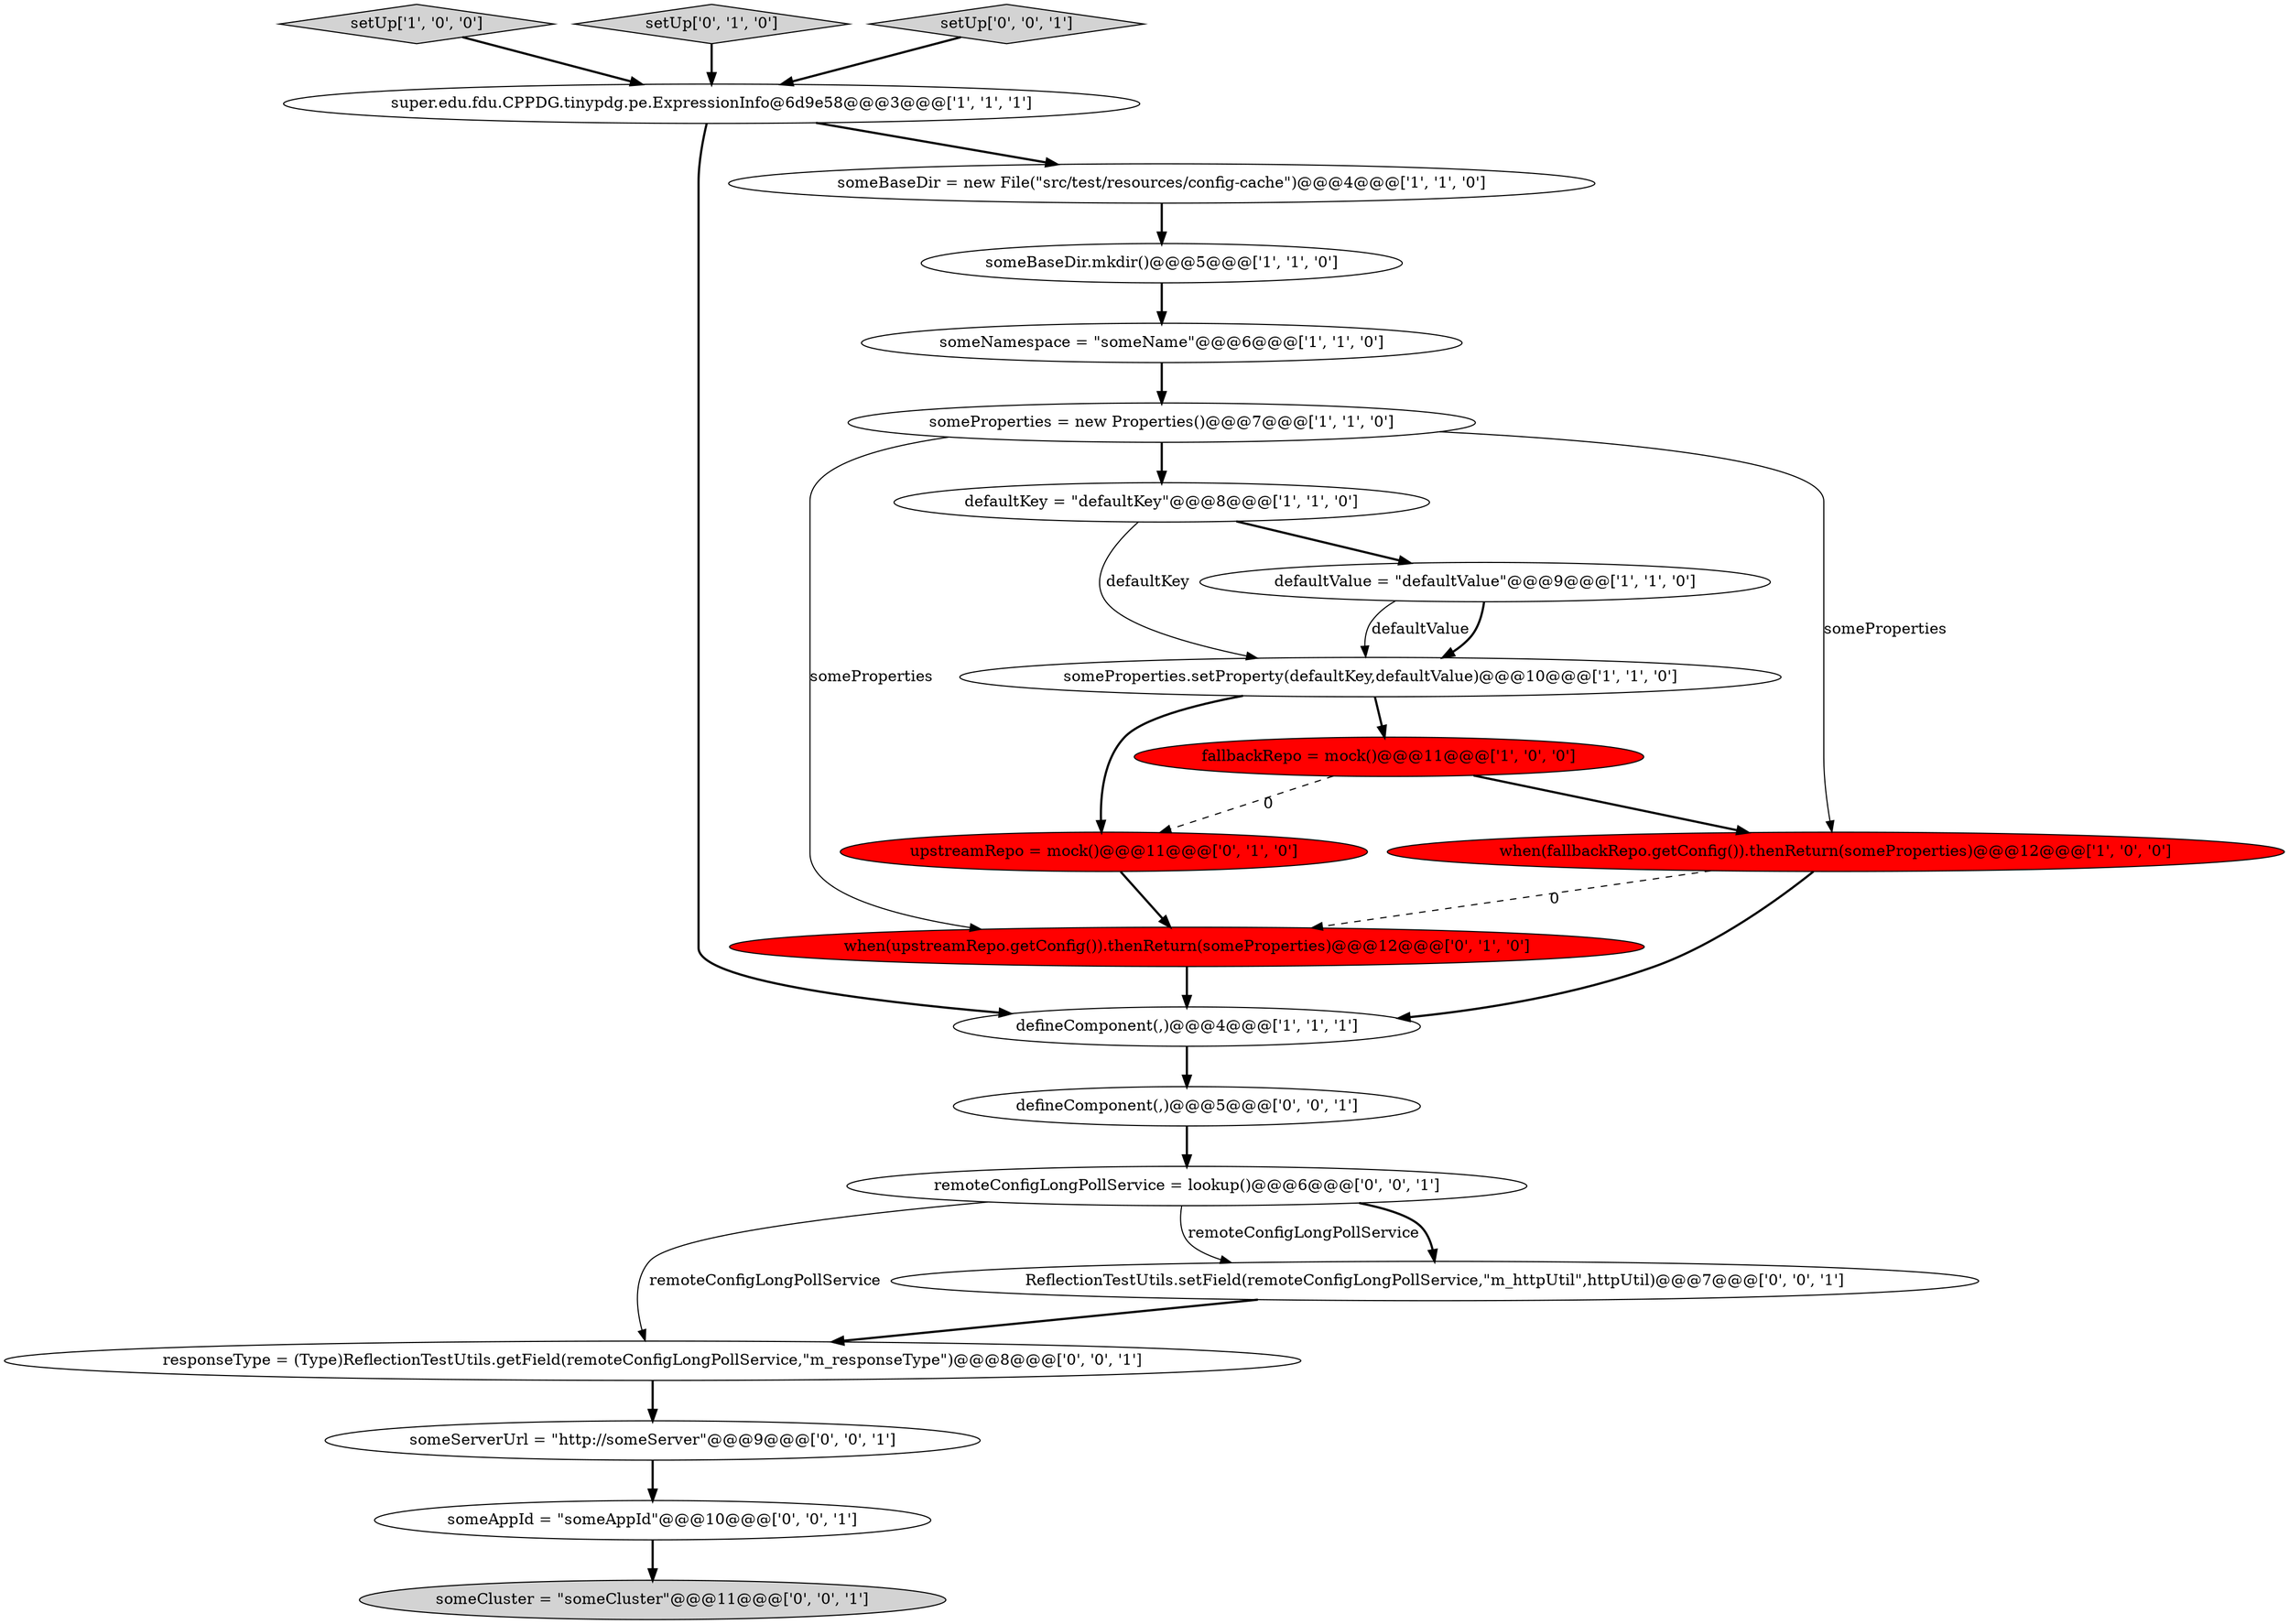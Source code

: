 digraph {
7 [style = filled, label = "fallbackRepo = mock()@@@11@@@['1', '0', '0']", fillcolor = red, shape = ellipse image = "AAA1AAABBB1BBB"];
21 [style = filled, label = "someCluster = \"someCluster\"@@@11@@@['0', '0', '1']", fillcolor = lightgray, shape = ellipse image = "AAA0AAABBB3BBB"];
17 [style = filled, label = "responseType = (Type)ReflectionTestUtils.getField(remoteConfigLongPollService,\"m_responseType\")@@@8@@@['0', '0', '1']", fillcolor = white, shape = ellipse image = "AAA0AAABBB3BBB"];
10 [style = filled, label = "super.edu.fdu.CPPDG.tinypdg.pe.ExpressionInfo@6d9e58@@@3@@@['1', '1', '1']", fillcolor = white, shape = ellipse image = "AAA0AAABBB1BBB"];
19 [style = filled, label = "remoteConfigLongPollService = lookup()@@@6@@@['0', '0', '1']", fillcolor = white, shape = ellipse image = "AAA0AAABBB3BBB"];
0 [style = filled, label = "someBaseDir = new File(\"src/test/resources/config-cache\")@@@4@@@['1', '1', '0']", fillcolor = white, shape = ellipse image = "AAA0AAABBB1BBB"];
14 [style = filled, label = "when(upstreamRepo.getConfig()).thenReturn(someProperties)@@@12@@@['0', '1', '0']", fillcolor = red, shape = ellipse image = "AAA1AAABBB2BBB"];
6 [style = filled, label = "setUp['1', '0', '0']", fillcolor = lightgray, shape = diamond image = "AAA0AAABBB1BBB"];
13 [style = filled, label = "setUp['0', '1', '0']", fillcolor = lightgray, shape = diamond image = "AAA0AAABBB2BBB"];
11 [style = filled, label = "defaultKey = \"defaultKey\"@@@8@@@['1', '1', '0']", fillcolor = white, shape = ellipse image = "AAA0AAABBB1BBB"];
4 [style = filled, label = "defaultValue = \"defaultValue\"@@@9@@@['1', '1', '0']", fillcolor = white, shape = ellipse image = "AAA0AAABBB1BBB"];
1 [style = filled, label = "someProperties = new Properties()@@@7@@@['1', '1', '0']", fillcolor = white, shape = ellipse image = "AAA0AAABBB1BBB"];
5 [style = filled, label = "someProperties.setProperty(defaultKey,defaultValue)@@@10@@@['1', '1', '0']", fillcolor = white, shape = ellipse image = "AAA0AAABBB1BBB"];
20 [style = filled, label = "setUp['0', '0', '1']", fillcolor = lightgray, shape = diamond image = "AAA0AAABBB3BBB"];
2 [style = filled, label = "someBaseDir.mkdir()@@@5@@@['1', '1', '0']", fillcolor = white, shape = ellipse image = "AAA0AAABBB1BBB"];
15 [style = filled, label = "someAppId = \"someAppId\"@@@10@@@['0', '0', '1']", fillcolor = white, shape = ellipse image = "AAA0AAABBB3BBB"];
12 [style = filled, label = "upstreamRepo = mock()@@@11@@@['0', '1', '0']", fillcolor = red, shape = ellipse image = "AAA1AAABBB2BBB"];
18 [style = filled, label = "someServerUrl = \"http://someServer\"@@@9@@@['0', '0', '1']", fillcolor = white, shape = ellipse image = "AAA0AAABBB3BBB"];
3 [style = filled, label = "when(fallbackRepo.getConfig()).thenReturn(someProperties)@@@12@@@['1', '0', '0']", fillcolor = red, shape = ellipse image = "AAA1AAABBB1BBB"];
16 [style = filled, label = "ReflectionTestUtils.setField(remoteConfigLongPollService,\"m_httpUtil\",httpUtil)@@@7@@@['0', '0', '1']", fillcolor = white, shape = ellipse image = "AAA0AAABBB3BBB"];
8 [style = filled, label = "defineComponent(,)@@@4@@@['1', '1', '1']", fillcolor = white, shape = ellipse image = "AAA0AAABBB1BBB"];
9 [style = filled, label = "someNamespace = \"someName\"@@@6@@@['1', '1', '0']", fillcolor = white, shape = ellipse image = "AAA0AAABBB1BBB"];
22 [style = filled, label = "defineComponent(,)@@@5@@@['0', '0', '1']", fillcolor = white, shape = ellipse image = "AAA0AAABBB3BBB"];
13->10 [style = bold, label=""];
22->19 [style = bold, label=""];
19->16 [style = solid, label="remoteConfigLongPollService"];
15->21 [style = bold, label=""];
11->4 [style = bold, label=""];
0->2 [style = bold, label=""];
18->15 [style = bold, label=""];
4->5 [style = solid, label="defaultValue"];
2->9 [style = bold, label=""];
16->17 [style = bold, label=""];
7->3 [style = bold, label=""];
1->14 [style = solid, label="someProperties"];
1->11 [style = bold, label=""];
19->16 [style = bold, label=""];
8->22 [style = bold, label=""];
20->10 [style = bold, label=""];
10->8 [style = bold, label=""];
5->12 [style = bold, label=""];
3->8 [style = bold, label=""];
6->10 [style = bold, label=""];
10->0 [style = bold, label=""];
12->14 [style = bold, label=""];
1->3 [style = solid, label="someProperties"];
19->17 [style = solid, label="remoteConfigLongPollService"];
7->12 [style = dashed, label="0"];
5->7 [style = bold, label=""];
14->8 [style = bold, label=""];
3->14 [style = dashed, label="0"];
9->1 [style = bold, label=""];
4->5 [style = bold, label=""];
17->18 [style = bold, label=""];
11->5 [style = solid, label="defaultKey"];
}
